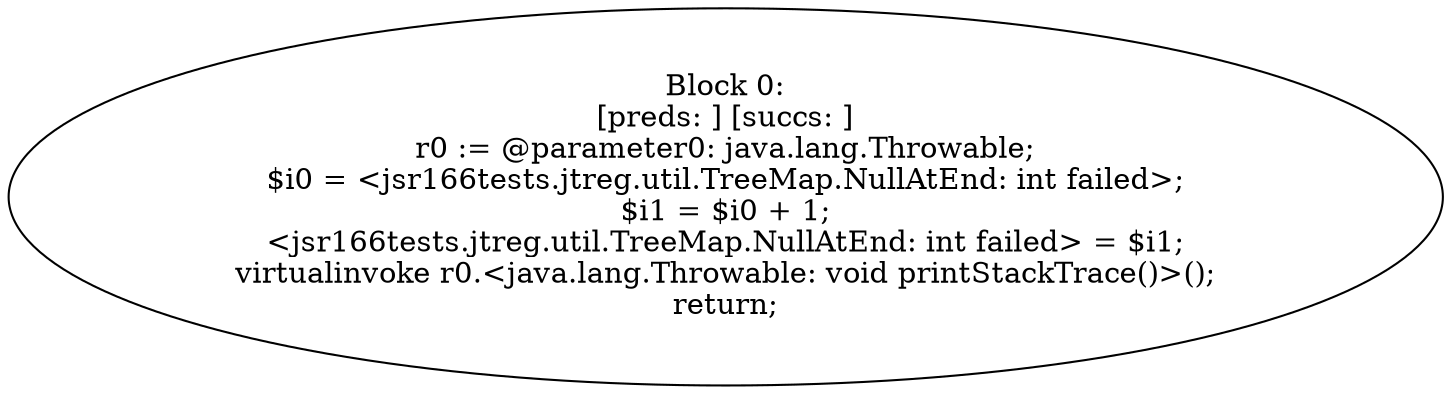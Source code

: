 digraph "unitGraph" {
    "Block 0:
[preds: ] [succs: ]
r0 := @parameter0: java.lang.Throwable;
$i0 = <jsr166tests.jtreg.util.TreeMap.NullAtEnd: int failed>;
$i1 = $i0 + 1;
<jsr166tests.jtreg.util.TreeMap.NullAtEnd: int failed> = $i1;
virtualinvoke r0.<java.lang.Throwable: void printStackTrace()>();
return;
"
}
